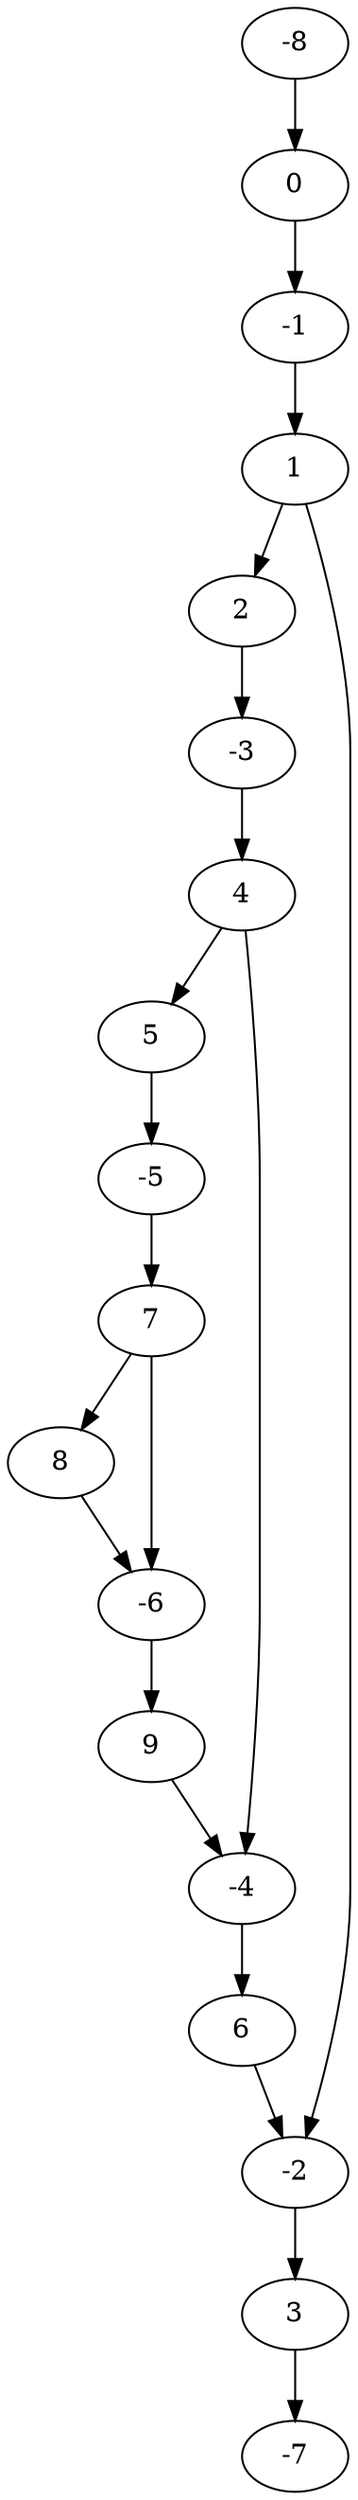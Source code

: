 digraph "triple nested if (no else) case" {
  -8 -> 0;
  0 -> -1;
  -1 -> 1;
  1 -> 2;
  1 -> -2;
  2 -> -3;
  -2 -> 3;
  -3 -> 4;
  3 -> -7;
  4 -> 5;
  4 -> -4;
  5 -> -5;
  -4 -> 6;
  -5 -> 7;
  6 -> -2;
  7 -> 8;
  7 -> -6;
  8 -> -6;
  -6 -> 9;
  9 -> -4;
}
